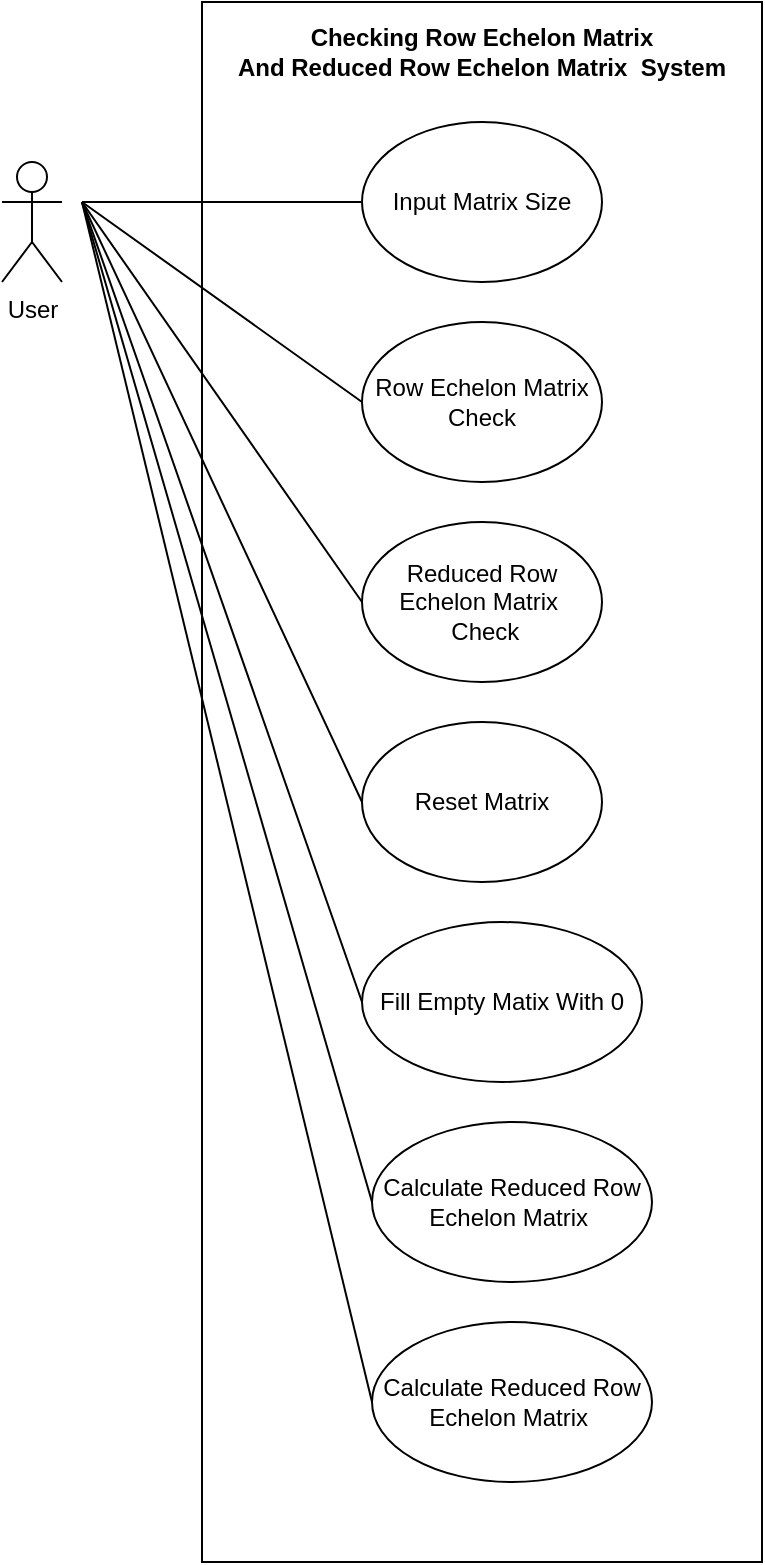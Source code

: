 <mxfile version="20.3.0" type="device"><diagram id="V_OL19ZuCm15m_mAsZKz" name="Page-1"><mxGraphModel dx="1240" dy="607" grid="1" gridSize="10" guides="1" tooltips="1" connect="1" arrows="1" fold="1" page="1" pageScale="1" pageWidth="850" pageHeight="1100" math="0" shadow="0"><root><mxCell id="0"/><mxCell id="1" parent="0"/><mxCell id="gQtMMsU8-a1H5xCdizOB-18" value="" style="rounded=0;whiteSpace=wrap;html=1;fillColor=none;" parent="1" vertex="1"><mxGeometry x="200" y="20" width="280" height="780" as="geometry"/></mxCell><mxCell id="gQtMMsU8-a1H5xCdizOB-1" value="User" style="shape=umlActor;verticalLabelPosition=bottom;verticalAlign=top;html=1;outlineConnect=0;" parent="1" vertex="1"><mxGeometry x="100" y="100" width="30" height="60" as="geometry"/></mxCell><mxCell id="gQtMMsU8-a1H5xCdizOB-4" value="Input Matrix Size" style="ellipse;whiteSpace=wrap;html=1;" parent="1" vertex="1"><mxGeometry x="280" y="80" width="120" height="80" as="geometry"/></mxCell><mxCell id="gQtMMsU8-a1H5xCdizOB-5" value="Row Echelon Matrix Check" style="ellipse;whiteSpace=wrap;html=1;" parent="1" vertex="1"><mxGeometry x="280" y="180" width="120" height="80" as="geometry"/></mxCell><mxCell id="gQtMMsU8-a1H5xCdizOB-6" value="Reduced Row Echelon Matrix&amp;nbsp;&lt;br&gt;&amp;nbsp;Check" style="ellipse;whiteSpace=wrap;html=1;" parent="1" vertex="1"><mxGeometry x="280" y="280" width="120" height="80" as="geometry"/></mxCell><mxCell id="gQtMMsU8-a1H5xCdizOB-9" value="Reset Matrix" style="ellipse;whiteSpace=wrap;html=1;" parent="1" vertex="1"><mxGeometry x="280" y="380" width="120" height="80" as="geometry"/></mxCell><mxCell id="gQtMMsU8-a1H5xCdizOB-10" value="Fill Empty Matix With 0" style="ellipse;whiteSpace=wrap;html=1;" parent="1" vertex="1"><mxGeometry x="280" y="480" width="140" height="80" as="geometry"/></mxCell><mxCell id="gQtMMsU8-a1H5xCdizOB-12" value="" style="endArrow=none;html=1;rounded=0;entryX=0;entryY=0.5;entryDx=0;entryDy=0;" parent="1" target="gQtMMsU8-a1H5xCdizOB-4" edge="1"><mxGeometry width="50" height="50" relative="1" as="geometry"><mxPoint x="140" y="120" as="sourcePoint"/><mxPoint x="520" y="260" as="targetPoint"/></mxGeometry></mxCell><mxCell id="gQtMMsU8-a1H5xCdizOB-14" value="" style="endArrow=none;html=1;rounded=0;entryX=0;entryY=0.5;entryDx=0;entryDy=0;" parent="1" target="gQtMMsU8-a1H5xCdizOB-5" edge="1"><mxGeometry width="50" height="50" relative="1" as="geometry"><mxPoint x="140" y="120" as="sourcePoint"/><mxPoint x="290" y="130" as="targetPoint"/></mxGeometry></mxCell><mxCell id="gQtMMsU8-a1H5xCdizOB-15" value="" style="endArrow=none;html=1;rounded=0;entryX=0;entryY=0.5;entryDx=0;entryDy=0;" parent="1" target="gQtMMsU8-a1H5xCdizOB-6" edge="1"><mxGeometry width="50" height="50" relative="1" as="geometry"><mxPoint x="140" y="120" as="sourcePoint"/><mxPoint x="300" y="140" as="targetPoint"/></mxGeometry></mxCell><mxCell id="gQtMMsU8-a1H5xCdizOB-16" value="" style="endArrow=none;html=1;rounded=0;entryX=0;entryY=0.5;entryDx=0;entryDy=0;" parent="1" target="gQtMMsU8-a1H5xCdizOB-9" edge="1"><mxGeometry width="50" height="50" relative="1" as="geometry"><mxPoint x="140" y="120" as="sourcePoint"/><mxPoint x="310" y="150" as="targetPoint"/></mxGeometry></mxCell><mxCell id="gQtMMsU8-a1H5xCdizOB-17" value="" style="endArrow=none;html=1;rounded=0;entryX=0;entryY=0.5;entryDx=0;entryDy=0;" parent="1" target="gQtMMsU8-a1H5xCdizOB-10" edge="1"><mxGeometry width="50" height="50" relative="1" as="geometry"><mxPoint x="140" y="120" as="sourcePoint"/><mxPoint x="320" y="160" as="targetPoint"/></mxGeometry></mxCell><mxCell id="gQtMMsU8-a1H5xCdizOB-19" value="&lt;div&gt;&lt;b&gt;Checking Row Echelon Matrix&lt;/b&gt;&lt;/div&gt;&lt;div&gt;&lt;b&gt;And Reduced Row Echelon Matrix&amp;nbsp; System&lt;/b&gt;&lt;/div&gt;" style="text;html=1;strokeColor=none;fillColor=none;align=center;verticalAlign=middle;whiteSpace=wrap;rounded=0;" parent="1" vertex="1"><mxGeometry x="200" y="30" width="280" height="30" as="geometry"/></mxCell><mxCell id="0ZauERqfed_mO7IVfPGA-1" value="Calculate Reduced Row Echelon Matrix&amp;nbsp;" style="ellipse;whiteSpace=wrap;html=1;" vertex="1" parent="1"><mxGeometry x="285" y="580" width="140" height="80" as="geometry"/></mxCell><mxCell id="0ZauERqfed_mO7IVfPGA-2" value="Calculate Reduced Row Echelon Matrix&amp;nbsp;" style="ellipse;whiteSpace=wrap;html=1;" vertex="1" parent="1"><mxGeometry x="285" y="680" width="140" height="80" as="geometry"/></mxCell><mxCell id="0ZauERqfed_mO7IVfPGA-3" value="" style="endArrow=none;html=1;rounded=0;entryX=0;entryY=0.5;entryDx=0;entryDy=0;" edge="1" parent="1" target="0ZauERqfed_mO7IVfPGA-1"><mxGeometry width="50" height="50" relative="1" as="geometry"><mxPoint x="140" y="120" as="sourcePoint"/><mxPoint x="200" y="570" as="targetPoint"/></mxGeometry></mxCell><mxCell id="0ZauERqfed_mO7IVfPGA-4" value="" style="endArrow=none;html=1;rounded=0;entryX=0;entryY=0.5;entryDx=0;entryDy=0;" edge="1" parent="1" target="0ZauERqfed_mO7IVfPGA-2"><mxGeometry width="50" height="50" relative="1" as="geometry"><mxPoint x="140" y="120" as="sourcePoint"/><mxPoint x="200" y="700" as="targetPoint"/></mxGeometry></mxCell></root></mxGraphModel></diagram></mxfile>